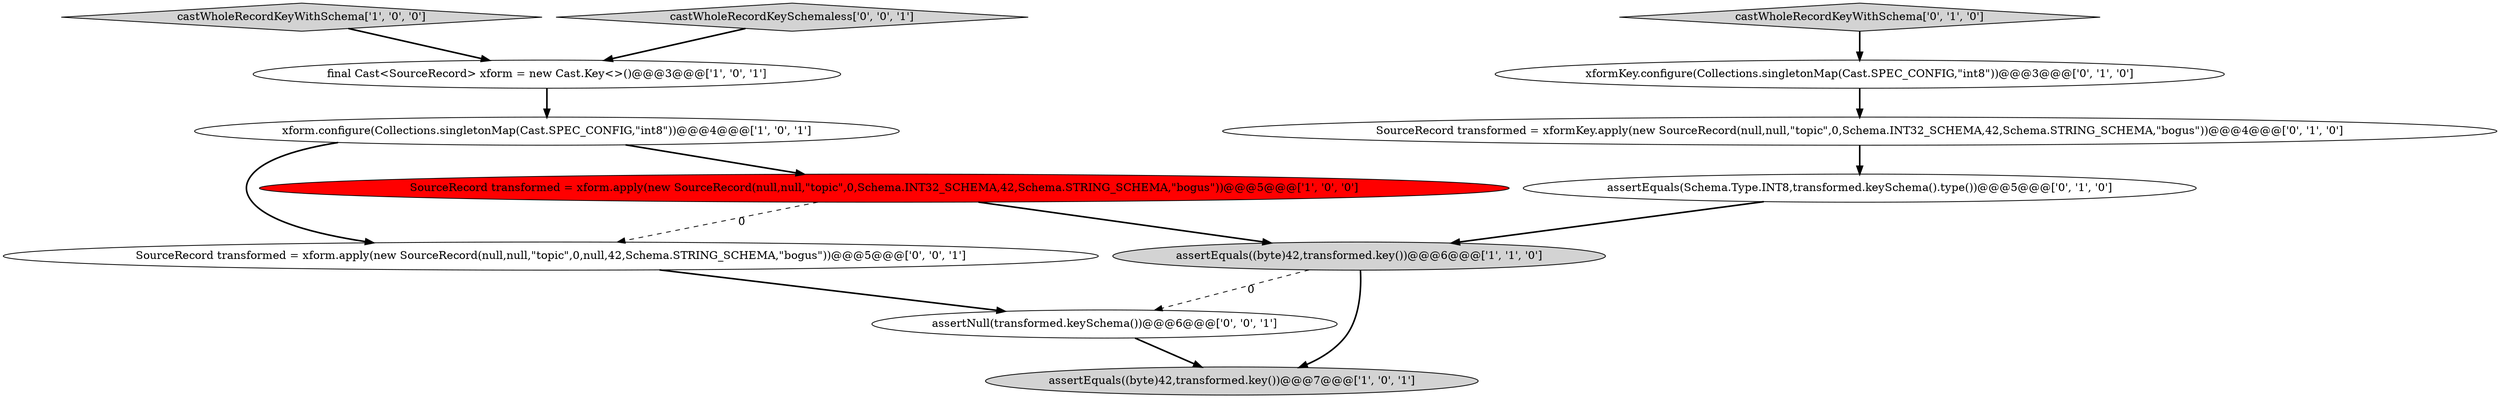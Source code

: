 digraph {
1 [style = filled, label = "assertEquals((byte)42,transformed.key())@@@7@@@['1', '0', '1']", fillcolor = lightgray, shape = ellipse image = "AAA0AAABBB1BBB"];
3 [style = filled, label = "castWholeRecordKeyWithSchema['1', '0', '0']", fillcolor = lightgray, shape = diamond image = "AAA0AAABBB1BBB"];
7 [style = filled, label = "castWholeRecordKeyWithSchema['0', '1', '0']", fillcolor = lightgray, shape = diamond image = "AAA0AAABBB2BBB"];
4 [style = filled, label = "assertEquals((byte)42,transformed.key())@@@6@@@['1', '1', '0']", fillcolor = lightgray, shape = ellipse image = "AAA0AAABBB1BBB"];
6 [style = filled, label = "xformKey.configure(Collections.singletonMap(Cast.SPEC_CONFIG,\"int8\"))@@@3@@@['0', '1', '0']", fillcolor = white, shape = ellipse image = "AAA0AAABBB2BBB"];
2 [style = filled, label = "SourceRecord transformed = xform.apply(new SourceRecord(null,null,\"topic\",0,Schema.INT32_SCHEMA,42,Schema.STRING_SCHEMA,\"bogus\"))@@@5@@@['1', '0', '0']", fillcolor = red, shape = ellipse image = "AAA1AAABBB1BBB"];
9 [style = filled, label = "SourceRecord transformed = xformKey.apply(new SourceRecord(null,null,\"topic\",0,Schema.INT32_SCHEMA,42,Schema.STRING_SCHEMA,\"bogus\"))@@@4@@@['0', '1', '0']", fillcolor = white, shape = ellipse image = "AAA0AAABBB2BBB"];
12 [style = filled, label = "SourceRecord transformed = xform.apply(new SourceRecord(null,null,\"topic\",0,null,42,Schema.STRING_SCHEMA,\"bogus\"))@@@5@@@['0', '0', '1']", fillcolor = white, shape = ellipse image = "AAA0AAABBB3BBB"];
11 [style = filled, label = "assertNull(transformed.keySchema())@@@6@@@['0', '0', '1']", fillcolor = white, shape = ellipse image = "AAA0AAABBB3BBB"];
5 [style = filled, label = "final Cast<SourceRecord> xform = new Cast.Key<>()@@@3@@@['1', '0', '1']", fillcolor = white, shape = ellipse image = "AAA0AAABBB1BBB"];
10 [style = filled, label = "castWholeRecordKeySchemaless['0', '0', '1']", fillcolor = lightgray, shape = diamond image = "AAA0AAABBB3BBB"];
8 [style = filled, label = "assertEquals(Schema.Type.INT8,transformed.keySchema().type())@@@5@@@['0', '1', '0']", fillcolor = white, shape = ellipse image = "AAA0AAABBB2BBB"];
0 [style = filled, label = "xform.configure(Collections.singletonMap(Cast.SPEC_CONFIG,\"int8\"))@@@4@@@['1', '0', '1']", fillcolor = white, shape = ellipse image = "AAA0AAABBB1BBB"];
2->12 [style = dashed, label="0"];
4->1 [style = bold, label=""];
3->5 [style = bold, label=""];
8->4 [style = bold, label=""];
0->12 [style = bold, label=""];
6->9 [style = bold, label=""];
10->5 [style = bold, label=""];
5->0 [style = bold, label=""];
4->11 [style = dashed, label="0"];
9->8 [style = bold, label=""];
2->4 [style = bold, label=""];
11->1 [style = bold, label=""];
7->6 [style = bold, label=""];
0->2 [style = bold, label=""];
12->11 [style = bold, label=""];
}
